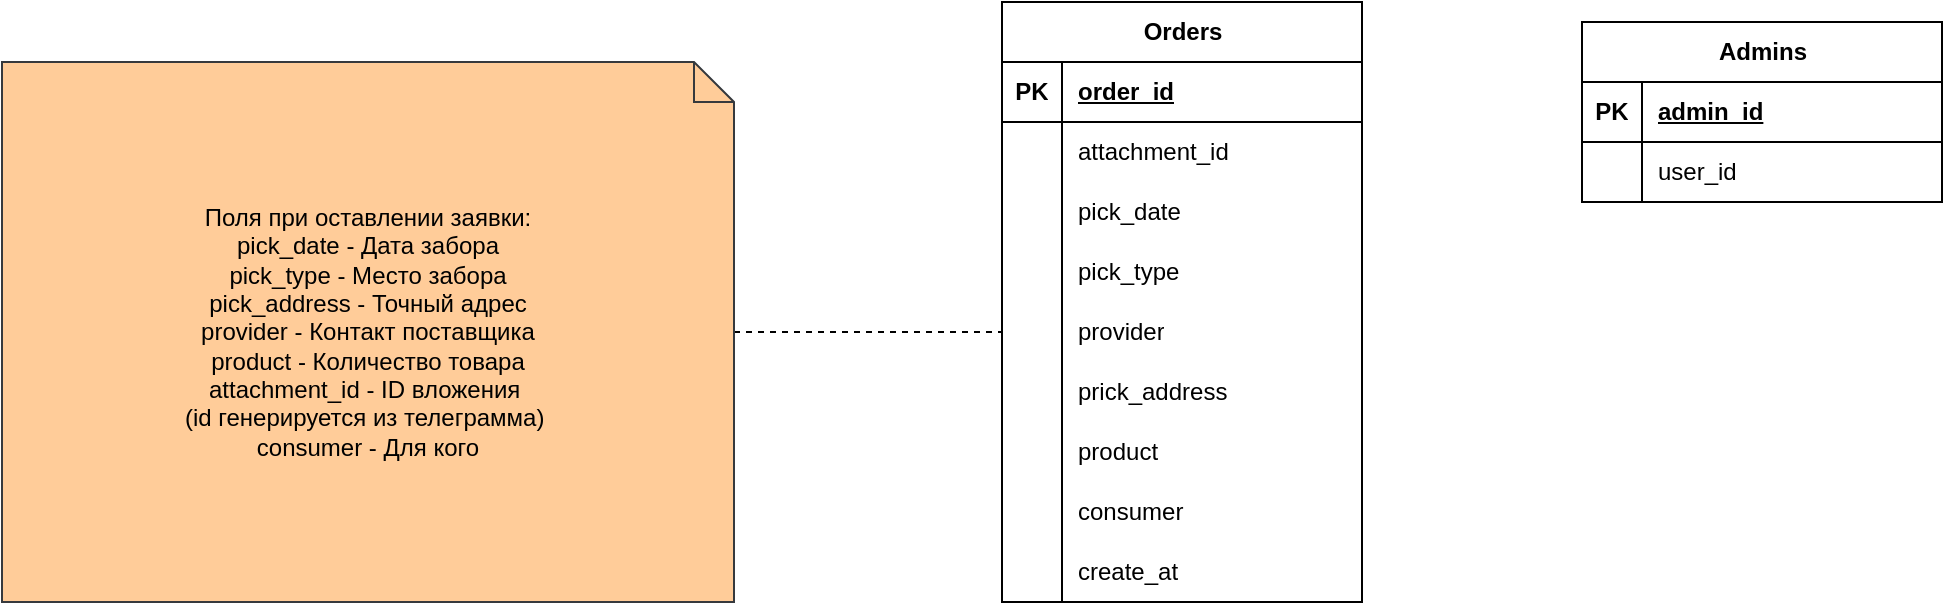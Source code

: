 <mxfile version="28.0.7">
  <diagram name="ER-diagram" id="07CG36SUpguEN8ZAo836">
    <mxGraphModel dx="2253" dy="743" grid="1" gridSize="10" guides="1" tooltips="1" connect="1" arrows="1" fold="1" page="1" pageScale="1" pageWidth="827" pageHeight="1169" math="0" shadow="0">
      <root>
        <mxCell id="0" />
        <mxCell id="1" parent="0" />
        <mxCell id="7ciHnVRkIpnpvlK99uy3-5" value="Orders" style="shape=table;startSize=30;container=1;collapsible=1;childLayout=tableLayout;fixedRows=1;rowLines=0;fontStyle=1;align=center;resizeLast=1;html=1;" vertex="1" parent="1">
          <mxGeometry x="60" y="60" width="180" height="300" as="geometry" />
        </mxCell>
        <mxCell id="7ciHnVRkIpnpvlK99uy3-6" value="" style="shape=tableRow;horizontal=0;startSize=0;swimlaneHead=0;swimlaneBody=0;fillColor=none;collapsible=0;dropTarget=0;points=[[0,0.5],[1,0.5]];portConstraint=eastwest;top=0;left=0;right=0;bottom=1;" vertex="1" parent="7ciHnVRkIpnpvlK99uy3-5">
          <mxGeometry y="30" width="180" height="30" as="geometry" />
        </mxCell>
        <mxCell id="7ciHnVRkIpnpvlK99uy3-7" value="PK" style="shape=partialRectangle;connectable=0;fillColor=none;top=0;left=0;bottom=0;right=0;fontStyle=1;overflow=hidden;whiteSpace=wrap;html=1;" vertex="1" parent="7ciHnVRkIpnpvlK99uy3-6">
          <mxGeometry width="30" height="30" as="geometry">
            <mxRectangle width="30" height="30" as="alternateBounds" />
          </mxGeometry>
        </mxCell>
        <mxCell id="7ciHnVRkIpnpvlK99uy3-8" value="order_id" style="shape=partialRectangle;connectable=0;fillColor=none;top=0;left=0;bottom=0;right=0;align=left;spacingLeft=6;fontStyle=5;overflow=hidden;whiteSpace=wrap;html=1;" vertex="1" parent="7ciHnVRkIpnpvlK99uy3-6">
          <mxGeometry x="30" width="150" height="30" as="geometry">
            <mxRectangle width="150" height="30" as="alternateBounds" />
          </mxGeometry>
        </mxCell>
        <mxCell id="7ciHnVRkIpnpvlK99uy3-9" value="" style="shape=tableRow;horizontal=0;startSize=0;swimlaneHead=0;swimlaneBody=0;fillColor=none;collapsible=0;dropTarget=0;points=[[0,0.5],[1,0.5]];portConstraint=eastwest;top=0;left=0;right=0;bottom=0;" vertex="1" parent="7ciHnVRkIpnpvlK99uy3-5">
          <mxGeometry y="60" width="180" height="30" as="geometry" />
        </mxCell>
        <mxCell id="7ciHnVRkIpnpvlK99uy3-10" value="" style="shape=partialRectangle;connectable=0;fillColor=none;top=0;left=0;bottom=0;right=0;editable=1;overflow=hidden;whiteSpace=wrap;html=1;" vertex="1" parent="7ciHnVRkIpnpvlK99uy3-9">
          <mxGeometry width="30" height="30" as="geometry">
            <mxRectangle width="30" height="30" as="alternateBounds" />
          </mxGeometry>
        </mxCell>
        <mxCell id="7ciHnVRkIpnpvlK99uy3-11" value="attachment_id" style="shape=partialRectangle;connectable=0;fillColor=none;top=0;left=0;bottom=0;right=0;align=left;spacingLeft=6;overflow=hidden;whiteSpace=wrap;html=1;" vertex="1" parent="7ciHnVRkIpnpvlK99uy3-9">
          <mxGeometry x="30" width="150" height="30" as="geometry">
            <mxRectangle width="150" height="30" as="alternateBounds" />
          </mxGeometry>
        </mxCell>
        <mxCell id="7ciHnVRkIpnpvlK99uy3-12" value="" style="shape=tableRow;horizontal=0;startSize=0;swimlaneHead=0;swimlaneBody=0;fillColor=none;collapsible=0;dropTarget=0;points=[[0,0.5],[1,0.5]];portConstraint=eastwest;top=0;left=0;right=0;bottom=0;" vertex="1" parent="7ciHnVRkIpnpvlK99uy3-5">
          <mxGeometry y="90" width="180" height="30" as="geometry" />
        </mxCell>
        <mxCell id="7ciHnVRkIpnpvlK99uy3-13" value="" style="shape=partialRectangle;connectable=0;fillColor=none;top=0;left=0;bottom=0;right=0;editable=1;overflow=hidden;whiteSpace=wrap;html=1;" vertex="1" parent="7ciHnVRkIpnpvlK99uy3-12">
          <mxGeometry width="30" height="30" as="geometry">
            <mxRectangle width="30" height="30" as="alternateBounds" />
          </mxGeometry>
        </mxCell>
        <mxCell id="7ciHnVRkIpnpvlK99uy3-14" value="pick_date" style="shape=partialRectangle;connectable=0;fillColor=none;top=0;left=0;bottom=0;right=0;align=left;spacingLeft=6;overflow=hidden;whiteSpace=wrap;html=1;" vertex="1" parent="7ciHnVRkIpnpvlK99uy3-12">
          <mxGeometry x="30" width="150" height="30" as="geometry">
            <mxRectangle width="150" height="30" as="alternateBounds" />
          </mxGeometry>
        </mxCell>
        <mxCell id="7ciHnVRkIpnpvlK99uy3-15" value="" style="shape=tableRow;horizontal=0;startSize=0;swimlaneHead=0;swimlaneBody=0;fillColor=none;collapsible=0;dropTarget=0;points=[[0,0.5],[1,0.5]];portConstraint=eastwest;top=0;left=0;right=0;bottom=0;" vertex="1" parent="7ciHnVRkIpnpvlK99uy3-5">
          <mxGeometry y="120" width="180" height="30" as="geometry" />
        </mxCell>
        <mxCell id="7ciHnVRkIpnpvlK99uy3-16" value="" style="shape=partialRectangle;connectable=0;fillColor=none;top=0;left=0;bottom=0;right=0;editable=1;overflow=hidden;whiteSpace=wrap;html=1;" vertex="1" parent="7ciHnVRkIpnpvlK99uy3-15">
          <mxGeometry width="30" height="30" as="geometry">
            <mxRectangle width="30" height="30" as="alternateBounds" />
          </mxGeometry>
        </mxCell>
        <mxCell id="7ciHnVRkIpnpvlK99uy3-17" value="pick_type" style="shape=partialRectangle;connectable=0;fillColor=none;top=0;left=0;bottom=0;right=0;align=left;spacingLeft=6;overflow=hidden;whiteSpace=wrap;html=1;" vertex="1" parent="7ciHnVRkIpnpvlK99uy3-15">
          <mxGeometry x="30" width="150" height="30" as="geometry">
            <mxRectangle width="150" height="30" as="alternateBounds" />
          </mxGeometry>
        </mxCell>
        <mxCell id="7ciHnVRkIpnpvlK99uy3-21" value="" style="shape=tableRow;horizontal=0;startSize=0;swimlaneHead=0;swimlaneBody=0;fillColor=none;collapsible=0;dropTarget=0;points=[[0,0.5],[1,0.5]];portConstraint=eastwest;top=0;left=0;right=0;bottom=0;" vertex="1" parent="7ciHnVRkIpnpvlK99uy3-5">
          <mxGeometry y="150" width="180" height="30" as="geometry" />
        </mxCell>
        <mxCell id="7ciHnVRkIpnpvlK99uy3-22" value="" style="shape=partialRectangle;connectable=0;fillColor=none;top=0;left=0;bottom=0;right=0;editable=1;overflow=hidden;whiteSpace=wrap;html=1;" vertex="1" parent="7ciHnVRkIpnpvlK99uy3-21">
          <mxGeometry width="30" height="30" as="geometry">
            <mxRectangle width="30" height="30" as="alternateBounds" />
          </mxGeometry>
        </mxCell>
        <mxCell id="7ciHnVRkIpnpvlK99uy3-23" value="provider" style="shape=partialRectangle;connectable=0;fillColor=none;top=0;left=0;bottom=0;right=0;align=left;spacingLeft=6;overflow=hidden;whiteSpace=wrap;html=1;" vertex="1" parent="7ciHnVRkIpnpvlK99uy3-21">
          <mxGeometry x="30" width="150" height="30" as="geometry">
            <mxRectangle width="150" height="30" as="alternateBounds" />
          </mxGeometry>
        </mxCell>
        <mxCell id="7ciHnVRkIpnpvlK99uy3-24" value="" style="shape=tableRow;horizontal=0;startSize=0;swimlaneHead=0;swimlaneBody=0;fillColor=none;collapsible=0;dropTarget=0;points=[[0,0.5],[1,0.5]];portConstraint=eastwest;top=0;left=0;right=0;bottom=0;" vertex="1" parent="7ciHnVRkIpnpvlK99uy3-5">
          <mxGeometry y="180" width="180" height="30" as="geometry" />
        </mxCell>
        <mxCell id="7ciHnVRkIpnpvlK99uy3-25" value="" style="shape=partialRectangle;connectable=0;fillColor=none;top=0;left=0;bottom=0;right=0;editable=1;overflow=hidden;whiteSpace=wrap;html=1;" vertex="1" parent="7ciHnVRkIpnpvlK99uy3-24">
          <mxGeometry width="30" height="30" as="geometry">
            <mxRectangle width="30" height="30" as="alternateBounds" />
          </mxGeometry>
        </mxCell>
        <mxCell id="7ciHnVRkIpnpvlK99uy3-26" value="prick_address" style="shape=partialRectangle;connectable=0;fillColor=none;top=0;left=0;bottom=0;right=0;align=left;spacingLeft=6;overflow=hidden;whiteSpace=wrap;html=1;" vertex="1" parent="7ciHnVRkIpnpvlK99uy3-24">
          <mxGeometry x="30" width="150" height="30" as="geometry">
            <mxRectangle width="150" height="30" as="alternateBounds" />
          </mxGeometry>
        </mxCell>
        <mxCell id="7ciHnVRkIpnpvlK99uy3-27" value="" style="shape=tableRow;horizontal=0;startSize=0;swimlaneHead=0;swimlaneBody=0;fillColor=none;collapsible=0;dropTarget=0;points=[[0,0.5],[1,0.5]];portConstraint=eastwest;top=0;left=0;right=0;bottom=0;" vertex="1" parent="7ciHnVRkIpnpvlK99uy3-5">
          <mxGeometry y="210" width="180" height="30" as="geometry" />
        </mxCell>
        <mxCell id="7ciHnVRkIpnpvlK99uy3-28" value="" style="shape=partialRectangle;connectable=0;fillColor=none;top=0;left=0;bottom=0;right=0;editable=1;overflow=hidden;whiteSpace=wrap;html=1;" vertex="1" parent="7ciHnVRkIpnpvlK99uy3-27">
          <mxGeometry width="30" height="30" as="geometry">
            <mxRectangle width="30" height="30" as="alternateBounds" />
          </mxGeometry>
        </mxCell>
        <mxCell id="7ciHnVRkIpnpvlK99uy3-29" value="product" style="shape=partialRectangle;connectable=0;fillColor=none;top=0;left=0;bottom=0;right=0;align=left;spacingLeft=6;overflow=hidden;whiteSpace=wrap;html=1;" vertex="1" parent="7ciHnVRkIpnpvlK99uy3-27">
          <mxGeometry x="30" width="150" height="30" as="geometry">
            <mxRectangle width="150" height="30" as="alternateBounds" />
          </mxGeometry>
        </mxCell>
        <mxCell id="7ciHnVRkIpnpvlK99uy3-30" value="" style="shape=tableRow;horizontal=0;startSize=0;swimlaneHead=0;swimlaneBody=0;fillColor=none;collapsible=0;dropTarget=0;points=[[0,0.5],[1,0.5]];portConstraint=eastwest;top=0;left=0;right=0;bottom=0;" vertex="1" parent="7ciHnVRkIpnpvlK99uy3-5">
          <mxGeometry y="240" width="180" height="30" as="geometry" />
        </mxCell>
        <mxCell id="7ciHnVRkIpnpvlK99uy3-31" value="" style="shape=partialRectangle;connectable=0;fillColor=none;top=0;left=0;bottom=0;right=0;editable=1;overflow=hidden;whiteSpace=wrap;html=1;" vertex="1" parent="7ciHnVRkIpnpvlK99uy3-30">
          <mxGeometry width="30" height="30" as="geometry">
            <mxRectangle width="30" height="30" as="alternateBounds" />
          </mxGeometry>
        </mxCell>
        <mxCell id="7ciHnVRkIpnpvlK99uy3-32" value="consumer" style="shape=partialRectangle;connectable=0;fillColor=none;top=0;left=0;bottom=0;right=0;align=left;spacingLeft=6;overflow=hidden;whiteSpace=wrap;html=1;" vertex="1" parent="7ciHnVRkIpnpvlK99uy3-30">
          <mxGeometry x="30" width="150" height="30" as="geometry">
            <mxRectangle width="150" height="30" as="alternateBounds" />
          </mxGeometry>
        </mxCell>
        <mxCell id="7ciHnVRkIpnpvlK99uy3-33" value="" style="shape=tableRow;horizontal=0;startSize=0;swimlaneHead=0;swimlaneBody=0;fillColor=none;collapsible=0;dropTarget=0;points=[[0,0.5],[1,0.5]];portConstraint=eastwest;top=0;left=0;right=0;bottom=0;" vertex="1" parent="7ciHnVRkIpnpvlK99uy3-5">
          <mxGeometry y="270" width="180" height="30" as="geometry" />
        </mxCell>
        <mxCell id="7ciHnVRkIpnpvlK99uy3-34" value="" style="shape=partialRectangle;connectable=0;fillColor=none;top=0;left=0;bottom=0;right=0;editable=1;overflow=hidden;whiteSpace=wrap;html=1;" vertex="1" parent="7ciHnVRkIpnpvlK99uy3-33">
          <mxGeometry width="30" height="30" as="geometry">
            <mxRectangle width="30" height="30" as="alternateBounds" />
          </mxGeometry>
        </mxCell>
        <mxCell id="7ciHnVRkIpnpvlK99uy3-35" value="create_at" style="shape=partialRectangle;connectable=0;fillColor=none;top=0;left=0;bottom=0;right=0;align=left;spacingLeft=6;overflow=hidden;whiteSpace=wrap;html=1;" vertex="1" parent="7ciHnVRkIpnpvlK99uy3-33">
          <mxGeometry x="30" width="150" height="30" as="geometry">
            <mxRectangle width="150" height="30" as="alternateBounds" />
          </mxGeometry>
        </mxCell>
        <mxCell id="7ciHnVRkIpnpvlK99uy3-40" style="edgeStyle=orthogonalEdgeStyle;rounded=0;orthogonalLoop=1;jettySize=auto;html=1;entryX=0;entryY=0.5;entryDx=0;entryDy=0;dashed=1;endArrow=none;endFill=0;" edge="1" parent="1" source="7ciHnVRkIpnpvlK99uy3-39" target="7ciHnVRkIpnpvlK99uy3-21">
          <mxGeometry relative="1" as="geometry" />
        </mxCell>
        <mxCell id="7ciHnVRkIpnpvlK99uy3-39" value="&lt;div&gt;&lt;span style=&quot;background-color: transparent; color: light-dark(rgb(0, 0, 0), rgb(255, 255, 255));&quot;&gt;Поля при оставлении заявки:&lt;/span&gt;&lt;/div&gt;&lt;div&gt;&lt;span style=&quot;background-color: transparent; color: light-dark(rgb(0, 0, 0), rgb(255, 255, 255));&quot;&gt;pick_date - Дата забора&lt;/span&gt;&lt;/div&gt;&lt;div&gt;pick_type - Место забора&lt;/div&gt;&lt;div&gt;pick_address - Точный адрес&lt;/div&gt;&lt;div&gt;provider - Контакт поставщика&lt;/div&gt;&lt;div&gt;product - Количество товара&lt;/div&gt;&lt;div&gt;attachment_id - ID вложения&amp;nbsp;&lt;/div&gt;&lt;div&gt;(id генерируется из телеграмма)&amp;nbsp;&lt;/div&gt;&lt;div&gt;consumer - Для кого&lt;/div&gt;" style="shape=note;size=20;whiteSpace=wrap;html=1;fillColor=#ffcc99;strokeColor=#36393d;" vertex="1" parent="1">
          <mxGeometry x="-440" y="90" width="366" height="270" as="geometry" />
        </mxCell>
        <mxCell id="7ciHnVRkIpnpvlK99uy3-45" value="Admins" style="shape=table;startSize=30;container=1;collapsible=1;childLayout=tableLayout;fixedRows=1;rowLines=0;fontStyle=1;align=center;resizeLast=1;html=1;" vertex="1" parent="1">
          <mxGeometry x="350" y="70" width="180" height="90" as="geometry" />
        </mxCell>
        <mxCell id="7ciHnVRkIpnpvlK99uy3-46" value="" style="shape=tableRow;horizontal=0;startSize=0;swimlaneHead=0;swimlaneBody=0;fillColor=none;collapsible=0;dropTarget=0;points=[[0,0.5],[1,0.5]];portConstraint=eastwest;top=0;left=0;right=0;bottom=1;" vertex="1" parent="7ciHnVRkIpnpvlK99uy3-45">
          <mxGeometry y="30" width="180" height="30" as="geometry" />
        </mxCell>
        <mxCell id="7ciHnVRkIpnpvlK99uy3-47" value="PK" style="shape=partialRectangle;connectable=0;fillColor=none;top=0;left=0;bottom=0;right=0;fontStyle=1;overflow=hidden;whiteSpace=wrap;html=1;" vertex="1" parent="7ciHnVRkIpnpvlK99uy3-46">
          <mxGeometry width="30" height="30" as="geometry">
            <mxRectangle width="30" height="30" as="alternateBounds" />
          </mxGeometry>
        </mxCell>
        <mxCell id="7ciHnVRkIpnpvlK99uy3-48" value="admin_id" style="shape=partialRectangle;connectable=0;fillColor=none;top=0;left=0;bottom=0;right=0;align=left;spacingLeft=6;fontStyle=5;overflow=hidden;whiteSpace=wrap;html=1;" vertex="1" parent="7ciHnVRkIpnpvlK99uy3-46">
          <mxGeometry x="30" width="150" height="30" as="geometry">
            <mxRectangle width="150" height="30" as="alternateBounds" />
          </mxGeometry>
        </mxCell>
        <mxCell id="7ciHnVRkIpnpvlK99uy3-49" value="" style="shape=tableRow;horizontal=0;startSize=0;swimlaneHead=0;swimlaneBody=0;fillColor=none;collapsible=0;dropTarget=0;points=[[0,0.5],[1,0.5]];portConstraint=eastwest;top=0;left=0;right=0;bottom=0;" vertex="1" parent="7ciHnVRkIpnpvlK99uy3-45">
          <mxGeometry y="60" width="180" height="30" as="geometry" />
        </mxCell>
        <mxCell id="7ciHnVRkIpnpvlK99uy3-50" value="" style="shape=partialRectangle;connectable=0;fillColor=none;top=0;left=0;bottom=0;right=0;editable=1;overflow=hidden;whiteSpace=wrap;html=1;" vertex="1" parent="7ciHnVRkIpnpvlK99uy3-49">
          <mxGeometry width="30" height="30" as="geometry">
            <mxRectangle width="30" height="30" as="alternateBounds" />
          </mxGeometry>
        </mxCell>
        <mxCell id="7ciHnVRkIpnpvlK99uy3-51" value="user_id" style="shape=partialRectangle;connectable=0;fillColor=none;top=0;left=0;bottom=0;right=0;align=left;spacingLeft=6;overflow=hidden;whiteSpace=wrap;html=1;" vertex="1" parent="7ciHnVRkIpnpvlK99uy3-49">
          <mxGeometry x="30" width="150" height="30" as="geometry">
            <mxRectangle width="150" height="30" as="alternateBounds" />
          </mxGeometry>
        </mxCell>
      </root>
    </mxGraphModel>
  </diagram>
</mxfile>

